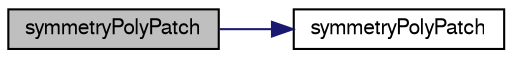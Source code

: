 digraph "symmetryPolyPatch"
{
  bgcolor="transparent";
  edge [fontname="FreeSans",fontsize="10",labelfontname="FreeSans",labelfontsize="10"];
  node [fontname="FreeSans",fontsize="10",shape=record];
  rankdir="LR";
  Node11 [label="symmetryPolyPatch",height=0.2,width=0.4,color="black", fillcolor="grey75", style="filled", fontcolor="black"];
  Node11 -> Node12 [color="midnightblue",fontsize="10",style="solid",fontname="FreeSans"];
  Node12 [label="symmetryPolyPatch",height=0.2,width=0.4,color="black",URL="$a27462.html#a3dc3d3947c0df0c2fc343af5f6474127",tooltip="Construct from components. "];
}
